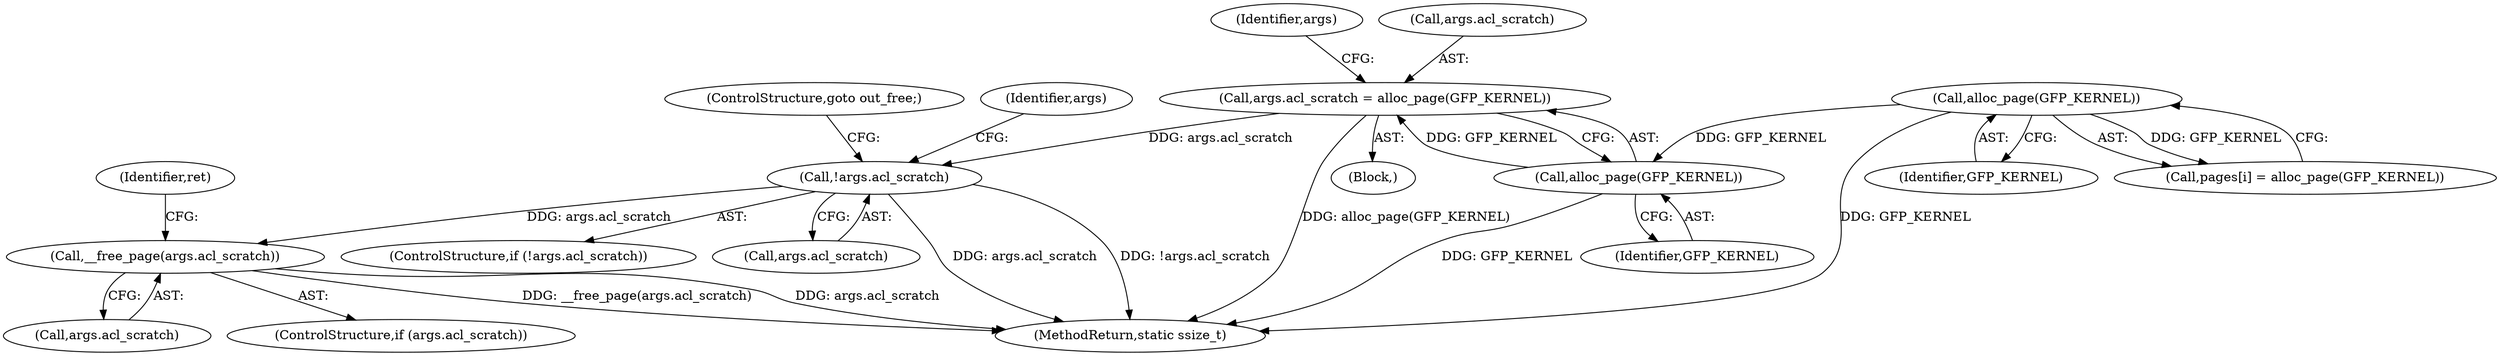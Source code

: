 digraph "0_linux_bf118a342f10dafe44b14451a1392c3254629a1f@API" {
"1000312" [label="(Call,__free_page(args.acl_scratch))"];
"1000174" [label="(Call,!args.acl_scratch)"];
"1000167" [label="(Call,args.acl_scratch = alloc_page(GFP_KERNEL))"];
"1000171" [label="(Call,alloc_page(GFP_KERNEL))"];
"1000154" [label="(Call,alloc_page(GFP_KERNEL))"];
"1000178" [label="(ControlStructure,goto out_free;)"];
"1000312" [label="(Call,__free_page(args.acl_scratch))"];
"1000166" [label="(Block,)"];
"1000155" [label="(Identifier,GFP_KERNEL)"];
"1000317" [label="(Identifier,ret)"];
"1000171" [label="(Call,alloc_page(GFP_KERNEL))"];
"1000172" [label="(Identifier,GFP_KERNEL)"];
"1000154" [label="(Call,alloc_page(GFP_KERNEL))"];
"1000176" [label="(Identifier,args)"];
"1000168" [label="(Call,args.acl_scratch)"];
"1000150" [label="(Call,pages[i] = alloc_page(GFP_KERNEL))"];
"1000313" [label="(Call,args.acl_scratch)"];
"1000173" [label="(ControlStructure,if (!args.acl_scratch))"];
"1000181" [label="(Identifier,args)"];
"1000308" [label="(ControlStructure,if (args.acl_scratch))"];
"1000167" [label="(Call,args.acl_scratch = alloc_page(GFP_KERNEL))"];
"1000318" [label="(MethodReturn,static ssize_t)"];
"1000174" [label="(Call,!args.acl_scratch)"];
"1000175" [label="(Call,args.acl_scratch)"];
"1000312" -> "1000308"  [label="AST: "];
"1000312" -> "1000313"  [label="CFG: "];
"1000313" -> "1000312"  [label="AST: "];
"1000317" -> "1000312"  [label="CFG: "];
"1000312" -> "1000318"  [label="DDG: __free_page(args.acl_scratch)"];
"1000312" -> "1000318"  [label="DDG: args.acl_scratch"];
"1000174" -> "1000312"  [label="DDG: args.acl_scratch"];
"1000174" -> "1000173"  [label="AST: "];
"1000174" -> "1000175"  [label="CFG: "];
"1000175" -> "1000174"  [label="AST: "];
"1000178" -> "1000174"  [label="CFG: "];
"1000181" -> "1000174"  [label="CFG: "];
"1000174" -> "1000318"  [label="DDG: !args.acl_scratch"];
"1000174" -> "1000318"  [label="DDG: args.acl_scratch"];
"1000167" -> "1000174"  [label="DDG: args.acl_scratch"];
"1000167" -> "1000166"  [label="AST: "];
"1000167" -> "1000171"  [label="CFG: "];
"1000168" -> "1000167"  [label="AST: "];
"1000171" -> "1000167"  [label="AST: "];
"1000176" -> "1000167"  [label="CFG: "];
"1000167" -> "1000318"  [label="DDG: alloc_page(GFP_KERNEL)"];
"1000171" -> "1000167"  [label="DDG: GFP_KERNEL"];
"1000171" -> "1000172"  [label="CFG: "];
"1000172" -> "1000171"  [label="AST: "];
"1000171" -> "1000318"  [label="DDG: GFP_KERNEL"];
"1000154" -> "1000171"  [label="DDG: GFP_KERNEL"];
"1000154" -> "1000150"  [label="AST: "];
"1000154" -> "1000155"  [label="CFG: "];
"1000155" -> "1000154"  [label="AST: "];
"1000150" -> "1000154"  [label="CFG: "];
"1000154" -> "1000318"  [label="DDG: GFP_KERNEL"];
"1000154" -> "1000150"  [label="DDG: GFP_KERNEL"];
}
